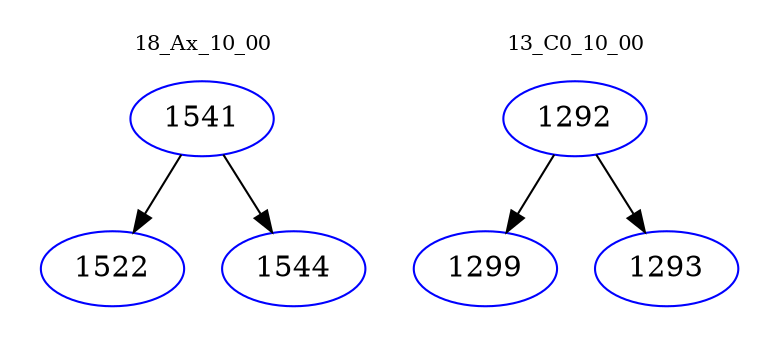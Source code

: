 digraph{
subgraph cluster_0 {
color = white
label = "18_Ax_10_00";
fontsize=10;
T0_1541 [label="1541", color="blue"]
T0_1541 -> T0_1522 [color="black"]
T0_1522 [label="1522", color="blue"]
T0_1541 -> T0_1544 [color="black"]
T0_1544 [label="1544", color="blue"]
}
subgraph cluster_1 {
color = white
label = "13_C0_10_00";
fontsize=10;
T1_1292 [label="1292", color="blue"]
T1_1292 -> T1_1299 [color="black"]
T1_1299 [label="1299", color="blue"]
T1_1292 -> T1_1293 [color="black"]
T1_1293 [label="1293", color="blue"]
}
}
